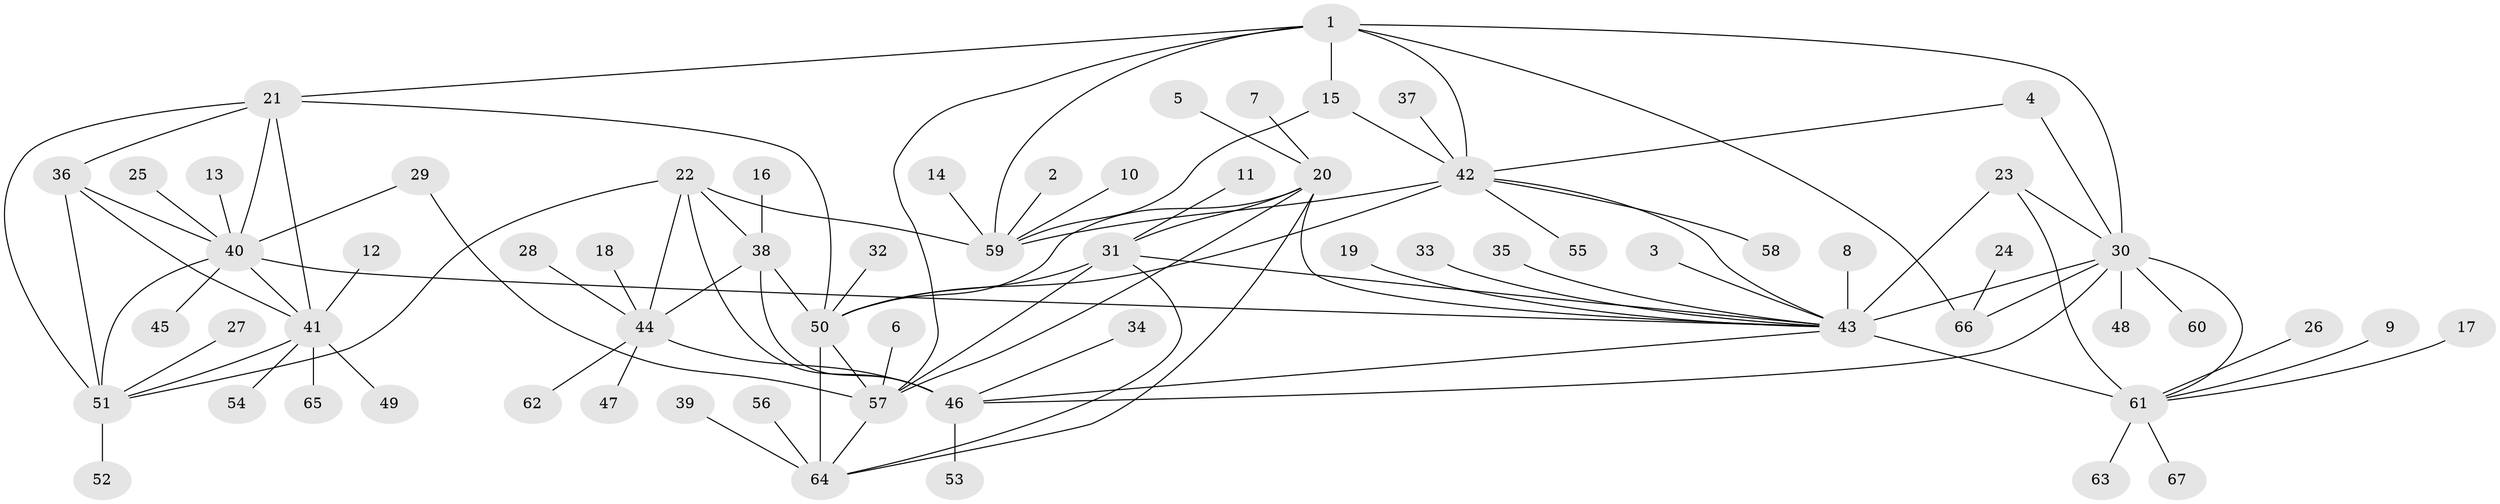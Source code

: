 // original degree distribution, {11: 0.04580152671755725, 7: 0.07633587786259542, 8: 0.030534351145038167, 12: 0.015267175572519083, 6: 0.007633587786259542, 5: 0.007633587786259542, 10: 0.007633587786259542, 9: 0.03816793893129771, 4: 0.007633587786259542, 2: 0.15267175572519084, 1: 0.5877862595419847, 3: 0.022900763358778626}
// Generated by graph-tools (version 1.1) at 2025/26/03/09/25 03:26:34]
// undirected, 67 vertices, 100 edges
graph export_dot {
graph [start="1"]
  node [color=gray90,style=filled];
  1;
  2;
  3;
  4;
  5;
  6;
  7;
  8;
  9;
  10;
  11;
  12;
  13;
  14;
  15;
  16;
  17;
  18;
  19;
  20;
  21;
  22;
  23;
  24;
  25;
  26;
  27;
  28;
  29;
  30;
  31;
  32;
  33;
  34;
  35;
  36;
  37;
  38;
  39;
  40;
  41;
  42;
  43;
  44;
  45;
  46;
  47;
  48;
  49;
  50;
  51;
  52;
  53;
  54;
  55;
  56;
  57;
  58;
  59;
  60;
  61;
  62;
  63;
  64;
  65;
  66;
  67;
  1 -- 15 [weight=3.0];
  1 -- 21 [weight=1.0];
  1 -- 30 [weight=1.0];
  1 -- 42 [weight=3.0];
  1 -- 57 [weight=1.0];
  1 -- 59 [weight=3.0];
  1 -- 66 [weight=1.0];
  2 -- 59 [weight=1.0];
  3 -- 43 [weight=1.0];
  4 -- 30 [weight=1.0];
  4 -- 42 [weight=1.0];
  5 -- 20 [weight=1.0];
  6 -- 57 [weight=1.0];
  7 -- 20 [weight=1.0];
  8 -- 43 [weight=1.0];
  9 -- 61 [weight=1.0];
  10 -- 59 [weight=1.0];
  11 -- 31 [weight=1.0];
  12 -- 41 [weight=1.0];
  13 -- 40 [weight=1.0];
  14 -- 59 [weight=1.0];
  15 -- 42 [weight=1.0];
  15 -- 59 [weight=1.0];
  16 -- 38 [weight=1.0];
  17 -- 61 [weight=1.0];
  18 -- 44 [weight=1.0];
  19 -- 43 [weight=1.0];
  20 -- 31 [weight=1.0];
  20 -- 43 [weight=1.0];
  20 -- 50 [weight=2.0];
  20 -- 57 [weight=1.0];
  20 -- 64 [weight=1.0];
  21 -- 36 [weight=2.0];
  21 -- 40 [weight=2.0];
  21 -- 41 [weight=2.0];
  21 -- 50 [weight=1.0];
  21 -- 51 [weight=2.0];
  22 -- 38 [weight=2.0];
  22 -- 44 [weight=1.0];
  22 -- 46 [weight=2.0];
  22 -- 51 [weight=1.0];
  22 -- 59 [weight=1.0];
  23 -- 30 [weight=1.0];
  23 -- 43 [weight=3.0];
  23 -- 61 [weight=1.0];
  24 -- 66 [weight=1.0];
  25 -- 40 [weight=1.0];
  26 -- 61 [weight=1.0];
  27 -- 51 [weight=1.0];
  28 -- 44 [weight=1.0];
  29 -- 40 [weight=1.0];
  29 -- 57 [weight=1.0];
  30 -- 43 [weight=3.0];
  30 -- 46 [weight=1.0];
  30 -- 48 [weight=1.0];
  30 -- 60 [weight=1.0];
  30 -- 61 [weight=1.0];
  30 -- 66 [weight=1.0];
  31 -- 43 [weight=1.0];
  31 -- 50 [weight=2.0];
  31 -- 57 [weight=1.0];
  31 -- 64 [weight=1.0];
  32 -- 50 [weight=1.0];
  33 -- 43 [weight=1.0];
  34 -- 46 [weight=1.0];
  35 -- 43 [weight=1.0];
  36 -- 40 [weight=1.0];
  36 -- 41 [weight=1.0];
  36 -- 51 [weight=1.0];
  37 -- 42 [weight=1.0];
  38 -- 44 [weight=2.0];
  38 -- 46 [weight=4.0];
  38 -- 50 [weight=2.0];
  39 -- 64 [weight=1.0];
  40 -- 41 [weight=1.0];
  40 -- 43 [weight=1.0];
  40 -- 45 [weight=1.0];
  40 -- 51 [weight=1.0];
  41 -- 49 [weight=1.0];
  41 -- 51 [weight=1.0];
  41 -- 54 [weight=1.0];
  41 -- 65 [weight=1.0];
  42 -- 43 [weight=1.0];
  42 -- 50 [weight=1.0];
  42 -- 55 [weight=1.0];
  42 -- 58 [weight=1.0];
  42 -- 59 [weight=1.0];
  43 -- 46 [weight=1.0];
  43 -- 61 [weight=3.0];
  44 -- 46 [weight=2.0];
  44 -- 47 [weight=1.0];
  44 -- 62 [weight=1.0];
  46 -- 53 [weight=1.0];
  50 -- 57 [weight=2.0];
  50 -- 64 [weight=2.0];
  51 -- 52 [weight=1.0];
  56 -- 64 [weight=1.0];
  57 -- 64 [weight=1.0];
  61 -- 63 [weight=1.0];
  61 -- 67 [weight=1.0];
}
